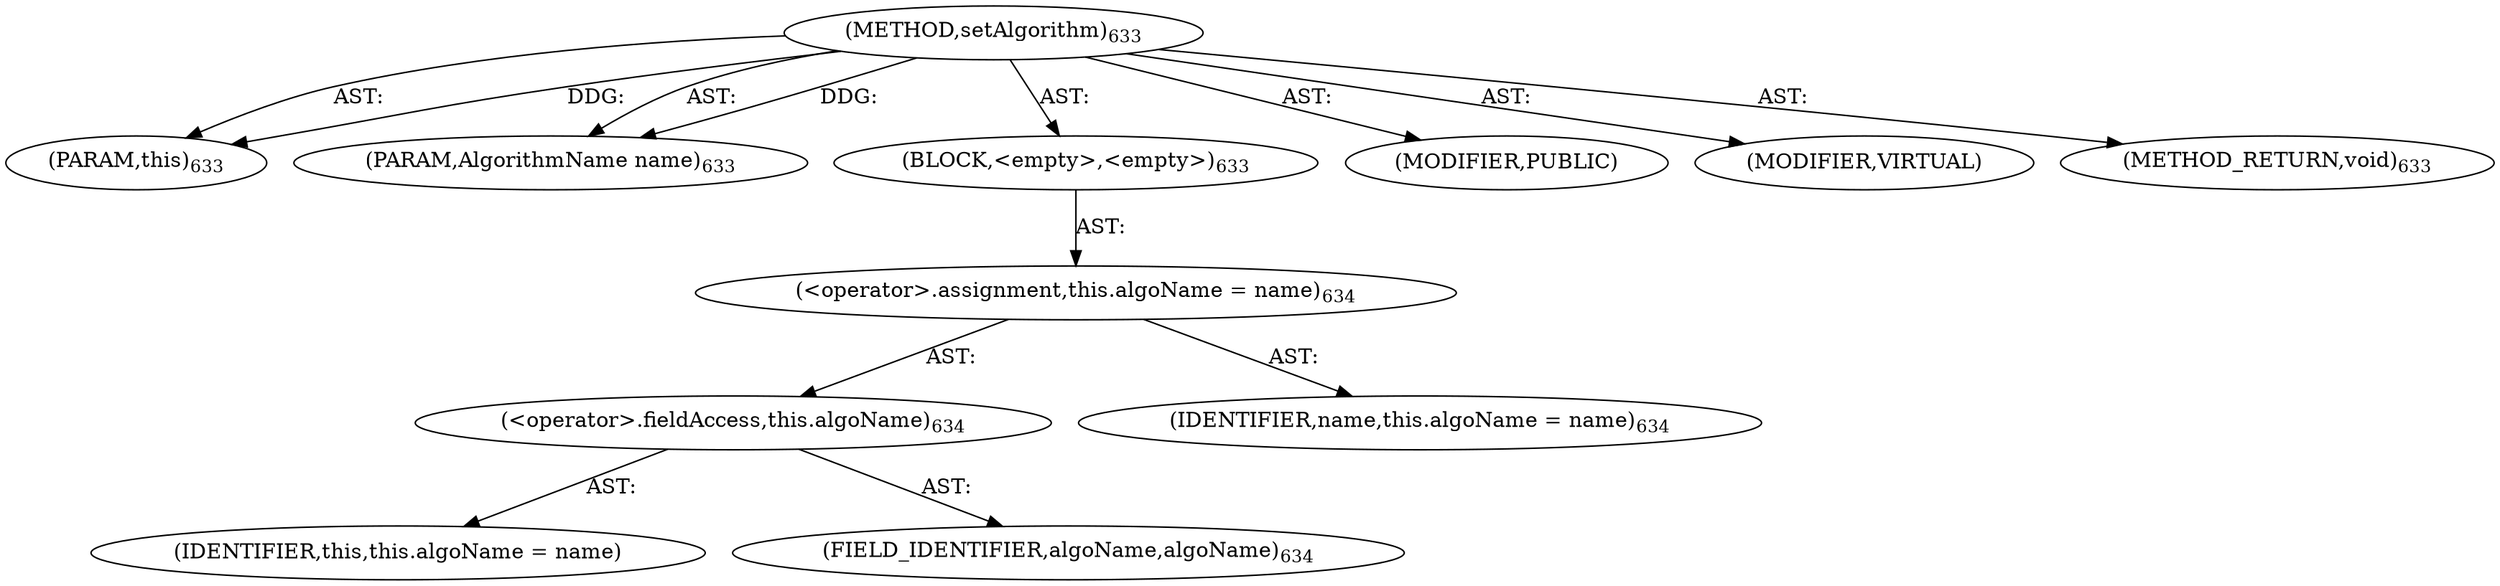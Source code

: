digraph "setAlgorithm" {  
"111669149713" [label = <(METHOD,setAlgorithm)<SUB>633</SUB>> ]
"115964117023" [label = <(PARAM,this)<SUB>633</SUB>> ]
"115964117024" [label = <(PARAM,AlgorithmName name)<SUB>633</SUB>> ]
"25769803849" [label = <(BLOCK,&lt;empty&gt;,&lt;empty&gt;)<SUB>633</SUB>> ]
"30064771368" [label = <(&lt;operator&gt;.assignment,this.algoName = name)<SUB>634</SUB>> ]
"30064771369" [label = <(&lt;operator&gt;.fieldAccess,this.algoName)<SUB>634</SUB>> ]
"68719476976" [label = <(IDENTIFIER,this,this.algoName = name)> ]
"55834574917" [label = <(FIELD_IDENTIFIER,algoName,algoName)<SUB>634</SUB>> ]
"68719476977" [label = <(IDENTIFIER,name,this.algoName = name)<SUB>634</SUB>> ]
"133143986222" [label = <(MODIFIER,PUBLIC)> ]
"133143986223" [label = <(MODIFIER,VIRTUAL)> ]
"128849018897" [label = <(METHOD_RETURN,void)<SUB>633</SUB>> ]
  "111669149713" -> "115964117023"  [ label = "AST: "] 
  "111669149713" -> "115964117024"  [ label = "AST: "] 
  "111669149713" -> "25769803849"  [ label = "AST: "] 
  "111669149713" -> "133143986222"  [ label = "AST: "] 
  "111669149713" -> "133143986223"  [ label = "AST: "] 
  "111669149713" -> "128849018897"  [ label = "AST: "] 
  "25769803849" -> "30064771368"  [ label = "AST: "] 
  "30064771368" -> "30064771369"  [ label = "AST: "] 
  "30064771368" -> "68719476977"  [ label = "AST: "] 
  "30064771369" -> "68719476976"  [ label = "AST: "] 
  "30064771369" -> "55834574917"  [ label = "AST: "] 
  "111669149713" -> "115964117023"  [ label = "DDG: "] 
  "111669149713" -> "115964117024"  [ label = "DDG: "] 
}
